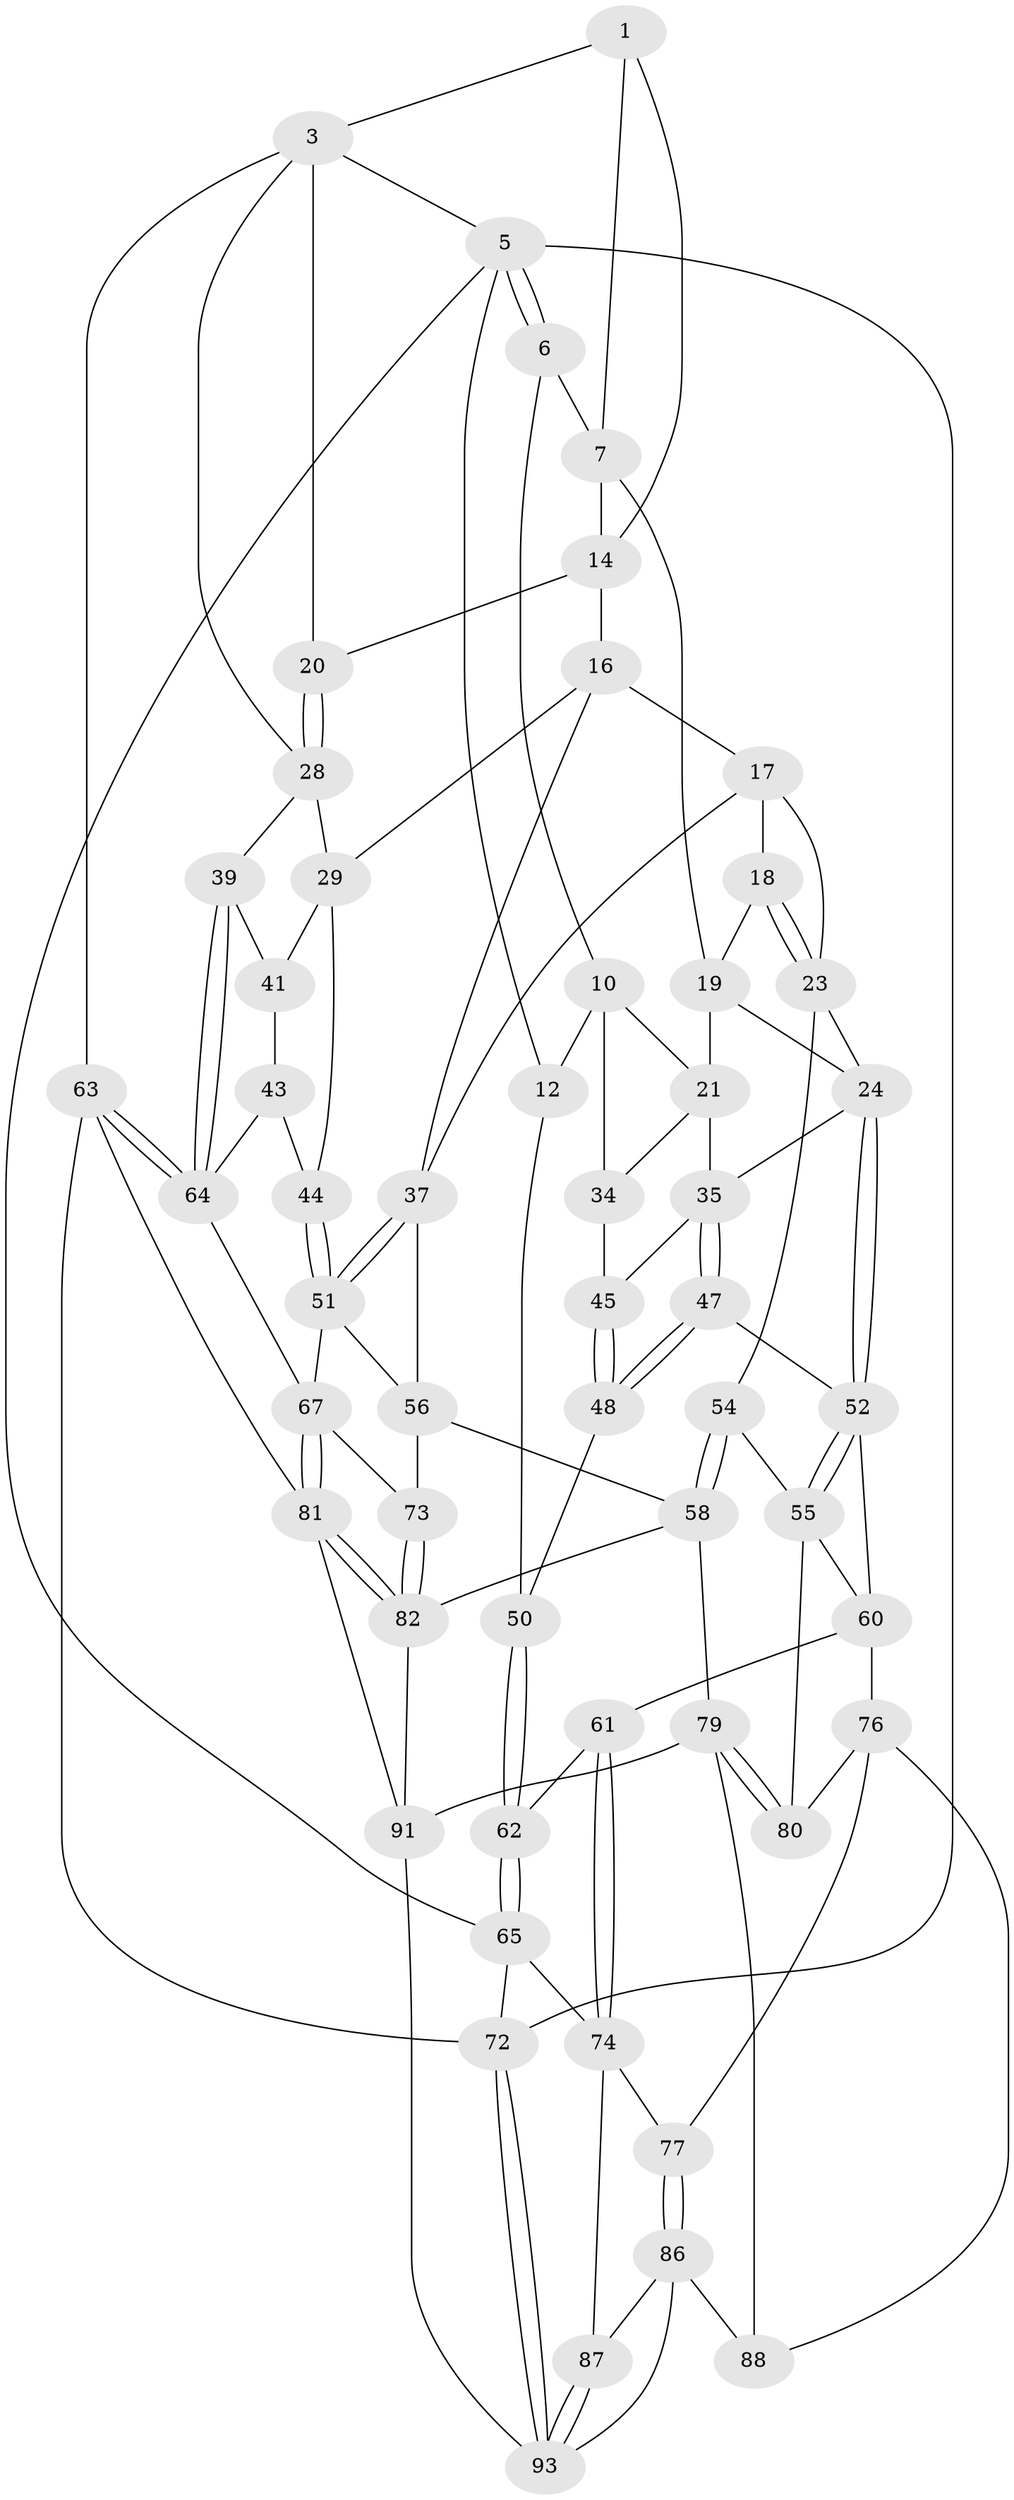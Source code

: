 // Generated by graph-tools (version 1.1) at 2025/24/03/03/25 07:24:32]
// undirected, 56 vertices, 125 edges
graph export_dot {
graph [start="1"]
  node [color=gray90,style=filled];
  1 [pos="+0.4554795627915079+0",super="+2"];
  3 [pos="+1+0",super="+4"];
  5 [pos="+0+0",super="+13"];
  6 [pos="+0+0",super="+9"];
  7 [pos="+0.4550629687322436+0.03255145440180876",super="+8"];
  10 [pos="+0.19349044879163954+0.16442048910595256",super="+11"];
  12 [pos="+0+0.28913989978087784"];
  14 [pos="+0.7765162490409824+0.07789819803146954",super="+15"];
  16 [pos="+0.6863422254542857+0.20232431809193574",super="+31"];
  17 [pos="+0.5392814066448337+0.16398668349600326",super="+26"];
  18 [pos="+0.48900234087352007+0.1350642238298996"];
  19 [pos="+0.4530318151928934+0.09780576211183997",super="+22"];
  20 [pos="+0.8784784387429605+0.2601480790748681"];
  21 [pos="+0.2862315491025121+0.22715243704743923",super="+33"];
  23 [pos="+0.4378298098997556+0.3775580048381884",super="+27"];
  24 [pos="+0.368691982892288+0.3681902974117912",super="+25"];
  28 [pos="+0.8895120901813652+0.2988157945413802",super="+32"];
  29 [pos="+0.8893420731250824+0.2998829017375229",super="+30"];
  34 [pos="+0.13355039808954544+0.3114533277123711"];
  35 [pos="+0.25509134439351827+0.3830320306304468",super="+36"];
  37 [pos="+0.6496505155482362+0.3721683583974467",super="+38"];
  39 [pos="+1+0.4540088563854732",super="+40"];
  41 [pos="+0.9010702638930642+0.30981049376346503",super="+42"];
  43 [pos="+0.8984886648772553+0.4882558953647157"];
  44 [pos="+0.8234793918100362+0.4704750563167049"];
  45 [pos="+0.17092254283808725+0.3854033523612201",super="+46"];
  47 [pos="+0.2153232402817916+0.4856076152487008"];
  48 [pos="+0.1818222490559431+0.468904994915699",super="+49"];
  50 [pos="+0.074915431423436+0.45511752188244087"];
  51 [pos="+0.7629205941463236+0.49760564496204385",super="+59"];
  52 [pos="+0.315569985068764+0.5260774459198516",super="+53"];
  54 [pos="+0.4416050726760138+0.5781589038078095"];
  55 [pos="+0.3850960033709297+0.5921758572521518",super="+69"];
  56 [pos="+0.5856873368569886+0.48438882897314395",super="+57"];
  58 [pos="+0.5491466361982232+0.6317798623309089",super="+78"];
  60 [pos="+0.1721523895854529+0.5962081772121509",super="+70"];
  61 [pos="+0.11078591690518413+0.6040540176887731"];
  62 [pos="+0.06977444270617505+0.5555194336463599"];
  63 [pos="+1+1"];
  64 [pos="+1+0.5460046301553703",super="+66"];
  65 [pos="+0+0.5920167076453146",super="+71"];
  67 [pos="+0.9004323350867295+0.6653088238144796",super="+68"];
  72 [pos="+0+1"];
  73 [pos="+0.6741672484872478+0.6496791242720926"];
  74 [pos="+0.05476907241176677+0.6981223769916313",super="+75"];
  76 [pos="+0.23008137366179388+0.7187421250141097",super="+85"];
  77 [pos="+0.1500421557556099+0.7582674265499019"];
  79 [pos="+0.44551834235652704+0.8181293013880943",super="+90"];
  80 [pos="+0.3830217247731119+0.7321398074259222"];
  81 [pos="+0.8846870993124298+0.8251557716501039",super="+83"];
  82 [pos="+0.6937009219380218+0.6957341286649031",super="+84"];
  86 [pos="+0.13500316156666473+0.8798124350703276",super="+89"];
  87 [pos="+0.07607290994330197+0.868280120623883"];
  88 [pos="+0.2748544505205845+0.8035721755880391"];
  91 [pos="+0.5229398221486283+1",super="+92"];
  93 [pos="+0+1",super="+94"];
  1 -- 7;
  1 -- 3;
  1 -- 14;
  3 -- 20;
  3 -- 5;
  3 -- 63;
  3 -- 28;
  5 -- 6;
  5 -- 6;
  5 -- 72;
  5 -- 65;
  5 -- 12;
  6 -- 10;
  6 -- 7;
  7 -- 14;
  7 -- 19;
  10 -- 21;
  10 -- 34;
  10 -- 12;
  12 -- 50;
  14 -- 16;
  14 -- 20;
  16 -- 17;
  16 -- 37;
  16 -- 29;
  17 -- 18;
  17 -- 23;
  17 -- 37;
  18 -- 19;
  18 -- 23;
  18 -- 23;
  19 -- 21;
  19 -- 24;
  20 -- 28;
  20 -- 28;
  21 -- 34;
  21 -- 35;
  23 -- 24;
  23 -- 54;
  24 -- 52;
  24 -- 52;
  24 -- 35;
  28 -- 29;
  28 -- 39;
  29 -- 41;
  29 -- 44;
  34 -- 45;
  35 -- 47;
  35 -- 47;
  35 -- 45;
  37 -- 51;
  37 -- 51;
  37 -- 56;
  39 -- 64;
  39 -- 64;
  39 -- 41 [weight=2];
  41 -- 43;
  43 -- 44;
  43 -- 64;
  44 -- 51;
  44 -- 51;
  45 -- 48 [weight=2];
  45 -- 48;
  47 -- 48;
  47 -- 48;
  47 -- 52;
  48 -- 50;
  50 -- 62;
  50 -- 62;
  51 -- 56;
  51 -- 67;
  52 -- 55;
  52 -- 55;
  52 -- 60;
  54 -- 55;
  54 -- 58;
  54 -- 58;
  55 -- 80;
  55 -- 60;
  56 -- 73;
  56 -- 58;
  58 -- 79;
  58 -- 82;
  60 -- 61;
  60 -- 76;
  61 -- 62;
  61 -- 74;
  61 -- 74;
  62 -- 65;
  62 -- 65;
  63 -- 64;
  63 -- 64;
  63 -- 72;
  63 -- 81;
  64 -- 67;
  65 -- 72;
  65 -- 74;
  67 -- 81;
  67 -- 81;
  67 -- 73;
  72 -- 93;
  72 -- 93;
  73 -- 82;
  73 -- 82;
  74 -- 77;
  74 -- 87;
  76 -- 77;
  76 -- 80;
  76 -- 88;
  77 -- 86;
  77 -- 86;
  79 -- 80;
  79 -- 80;
  79 -- 88;
  79 -- 91;
  81 -- 82;
  81 -- 82;
  81 -- 91;
  82 -- 91;
  86 -- 87;
  86 -- 88;
  86 -- 93;
  87 -- 93;
  87 -- 93;
  91 -- 93;
}
